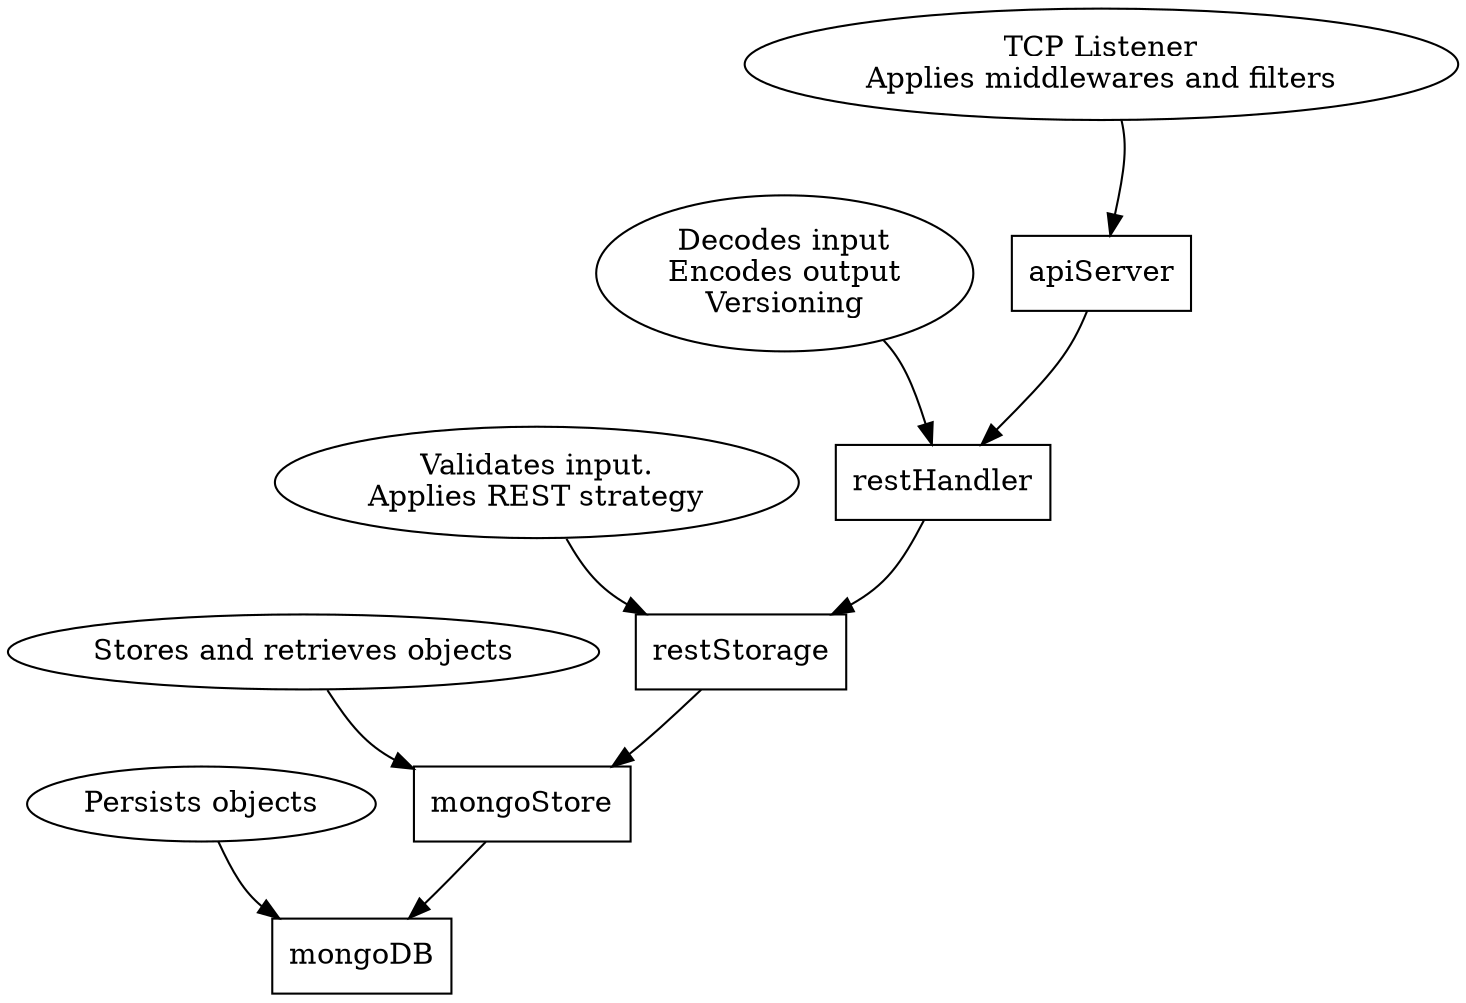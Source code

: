 digraph structs {

    splines=curved

    apiServer [shape=record]
    restHandler [shape=record]
    restStorage [shape=record]
    mongoStore [shape=record]
    mongoDB [shape=record]

    apiServer -> restHandler
    restHandler -> restStorage
    restStorage -> mongoStore
    mongoStore -> mongoDB

    "TCP Listener\nApplies middlewares and filters" -> apiServer
    "Decodes input\nEncodes output\nVersioning" -> restHandler
    "Validates input.\nApplies REST strategy" -> restStorage
    "Stores and retrieves objects" -> mongoStore
    "Persists objects" -> mongoDB
}